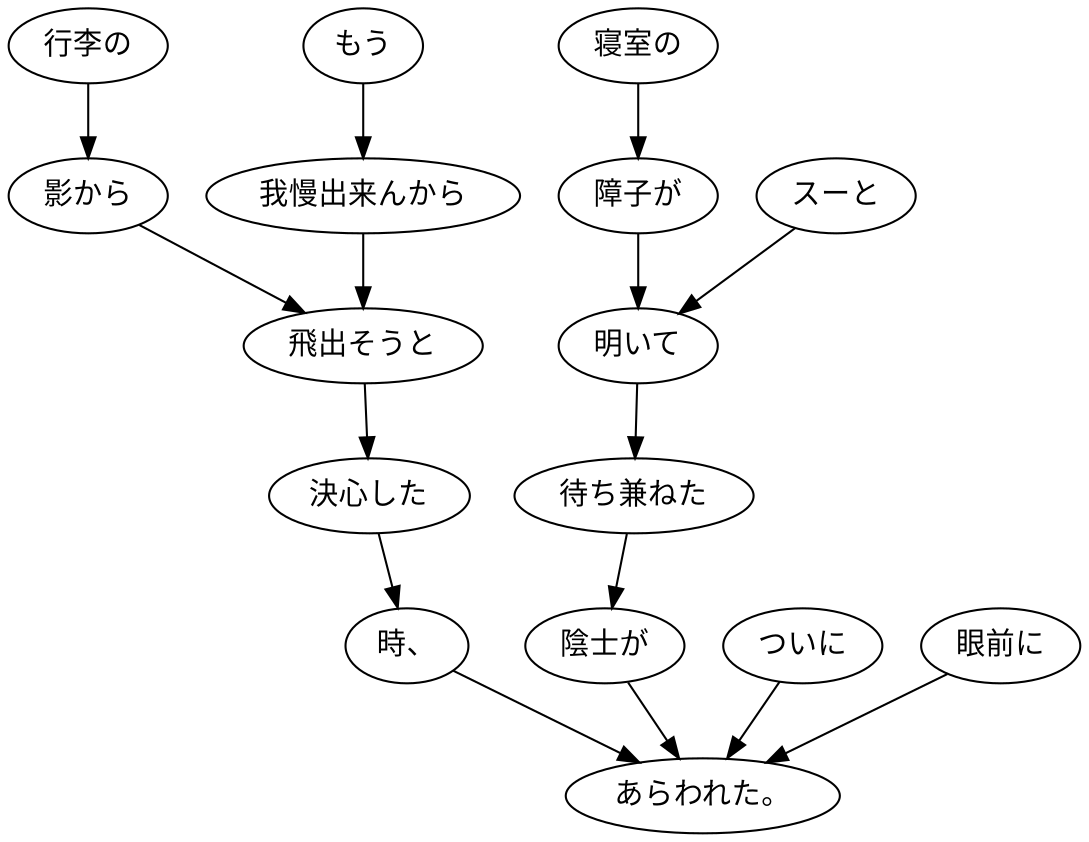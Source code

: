 digraph graph2758 {
	node0 [label="もう"];
	node1 [label="我慢出来んから"];
	node2 [label="行李の"];
	node3 [label="影から"];
	node4 [label="飛出そうと"];
	node5 [label="決心した"];
	node6 [label="時、"];
	node7 [label="寝室の"];
	node8 [label="障子が"];
	node9 [label="スーと"];
	node10 [label="明いて"];
	node11 [label="待ち兼ねた"];
	node12 [label="陰士が"];
	node13 [label="ついに"];
	node14 [label="眼前に"];
	node15 [label="あらわれた。"];
	node0 -> node1;
	node1 -> node4;
	node2 -> node3;
	node3 -> node4;
	node4 -> node5;
	node5 -> node6;
	node6 -> node15;
	node7 -> node8;
	node8 -> node10;
	node9 -> node10;
	node10 -> node11;
	node11 -> node12;
	node12 -> node15;
	node13 -> node15;
	node14 -> node15;
}
